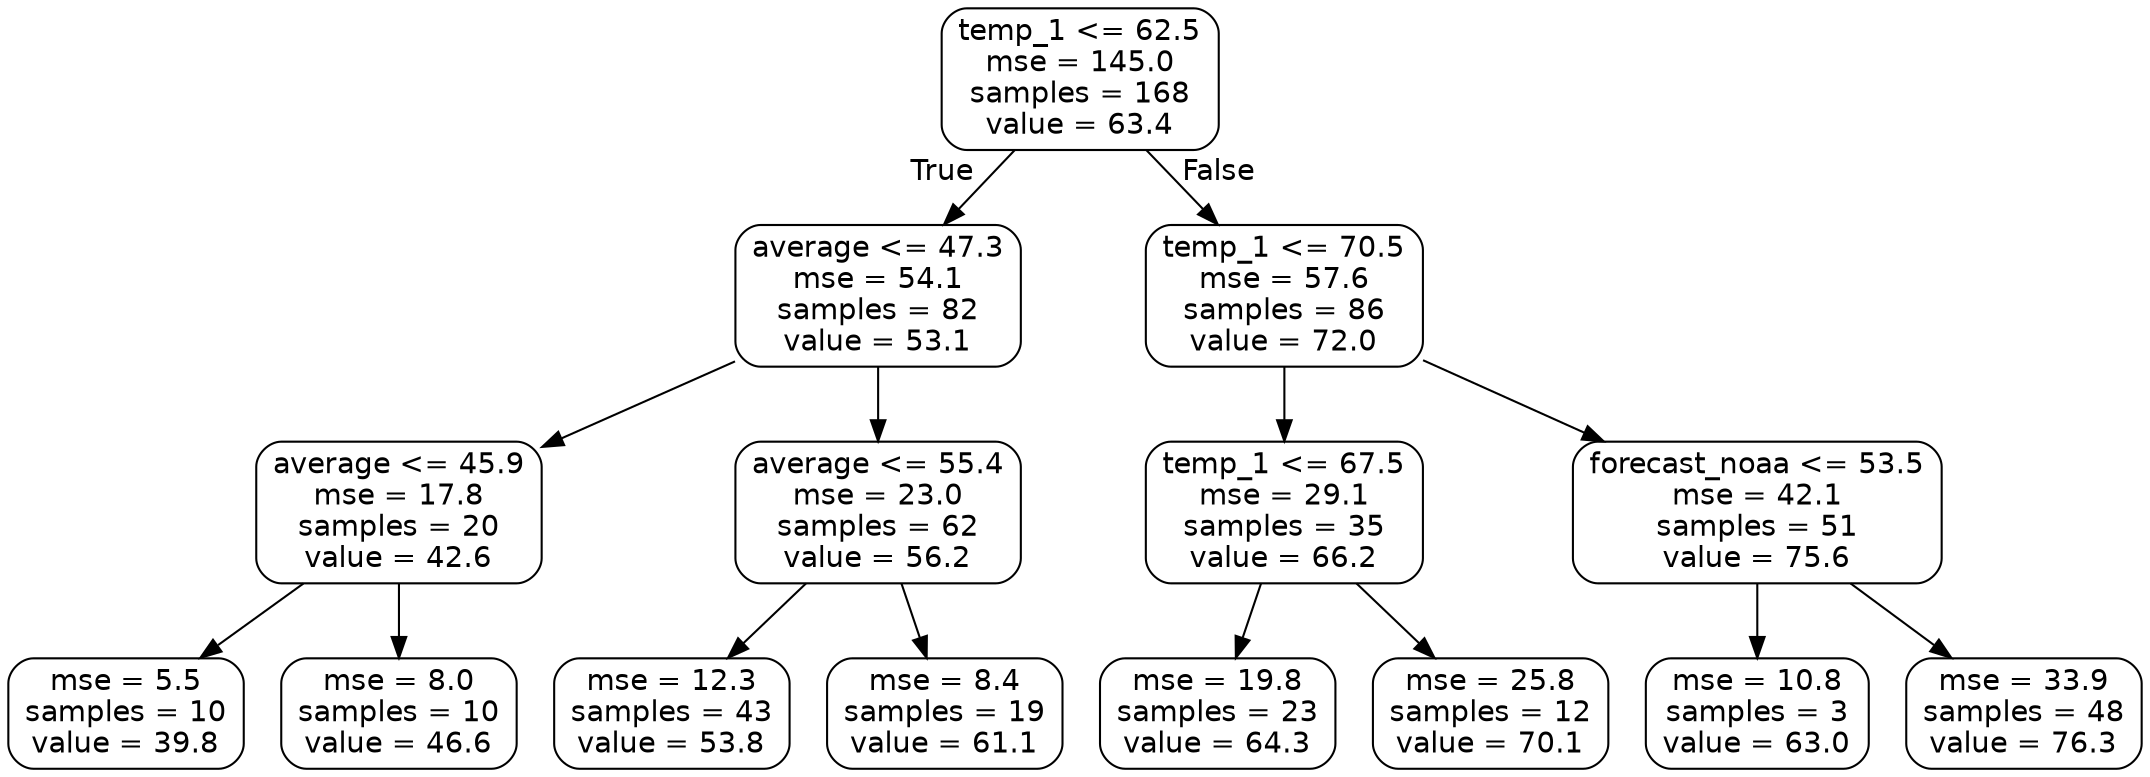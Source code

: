 digraph Tree {
node [shape=box, style="rounded", color="black", fontname=helvetica] ;
edge [fontname=helvetica] ;
0 [label="temp_1 <= 62.5\nmse = 145.0\nsamples = 168\nvalue = 63.4"] ;
1 [label="average <= 47.3\nmse = 54.1\nsamples = 82\nvalue = 53.1"] ;
0 -> 1 [labeldistance=2.5, labelangle=45, headlabel="True"] ;
2 [label="average <= 45.9\nmse = 17.8\nsamples = 20\nvalue = 42.6"] ;
1 -> 2 ;
3 [label="mse = 5.5\nsamples = 10\nvalue = 39.8"] ;
2 -> 3 ;
4 [label="mse = 8.0\nsamples = 10\nvalue = 46.6"] ;
2 -> 4 ;
5 [label="average <= 55.4\nmse = 23.0\nsamples = 62\nvalue = 56.2"] ;
1 -> 5 ;
6 [label="mse = 12.3\nsamples = 43\nvalue = 53.8"] ;
5 -> 6 ;
7 [label="mse = 8.4\nsamples = 19\nvalue = 61.1"] ;
5 -> 7 ;
8 [label="temp_1 <= 70.5\nmse = 57.6\nsamples = 86\nvalue = 72.0"] ;
0 -> 8 [labeldistance=2.5, labelangle=-45, headlabel="False"] ;
9 [label="temp_1 <= 67.5\nmse = 29.1\nsamples = 35\nvalue = 66.2"] ;
8 -> 9 ;
10 [label="mse = 19.8\nsamples = 23\nvalue = 64.3"] ;
9 -> 10 ;
11 [label="mse = 25.8\nsamples = 12\nvalue = 70.1"] ;
9 -> 11 ;
12 [label="forecast_noaa <= 53.5\nmse = 42.1\nsamples = 51\nvalue = 75.6"] ;
8 -> 12 ;
13 [label="mse = 10.8\nsamples = 3\nvalue = 63.0"] ;
12 -> 13 ;
14 [label="mse = 33.9\nsamples = 48\nvalue = 76.3"] ;
12 -> 14 ;
}